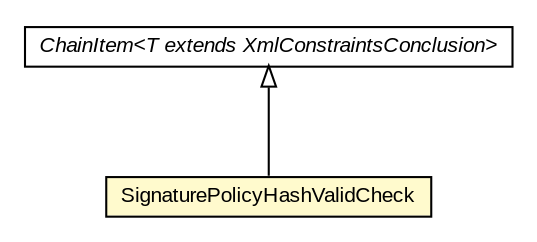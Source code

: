 #!/usr/local/bin/dot
#
# Class diagram 
# Generated by UMLGraph version R5_6-24-gf6e263 (http://www.umlgraph.org/)
#

digraph G {
	edge [fontname="arial",fontsize=10,labelfontname="arial",labelfontsize=10];
	node [fontname="arial",fontsize=10,shape=plaintext];
	nodesep=0.25;
	ranksep=0.5;
	// eu.europa.esig.dss.validation.process.ChainItem<T extends eu.europa.esig.dss.jaxb.detailedreport.XmlConstraintsConclusion>
	c632099 [label=<<table title="eu.europa.esig.dss.validation.process.ChainItem" border="0" cellborder="1" cellspacing="0" cellpadding="2" port="p" href="../../../ChainItem.html">
		<tr><td><table border="0" cellspacing="0" cellpadding="1">
<tr><td align="center" balign="center"><font face="arial italic"> ChainItem&lt;T extends XmlConstraintsConclusion&gt; </font></td></tr>
		</table></td></tr>
		</table>>, URL="../../../ChainItem.html", fontname="arial", fontcolor="black", fontsize=10.0];
	// eu.europa.esig.dss.validation.process.bbb.vci.checks.SignaturePolicyHashValidCheck
	c632144 [label=<<table title="eu.europa.esig.dss.validation.process.bbb.vci.checks.SignaturePolicyHashValidCheck" border="0" cellborder="1" cellspacing="0" cellpadding="2" port="p" bgcolor="lemonChiffon" href="./SignaturePolicyHashValidCheck.html">
		<tr><td><table border="0" cellspacing="0" cellpadding="1">
<tr><td align="center" balign="center"> SignaturePolicyHashValidCheck </td></tr>
		</table></td></tr>
		</table>>, URL="./SignaturePolicyHashValidCheck.html", fontname="arial", fontcolor="black", fontsize=10.0];
	//eu.europa.esig.dss.validation.process.bbb.vci.checks.SignaturePolicyHashValidCheck extends eu.europa.esig.dss.validation.process.ChainItem<eu.europa.esig.dss.jaxb.detailedreport.XmlVCI>
	c632099:p -> c632144:p [dir=back,arrowtail=empty];
}

